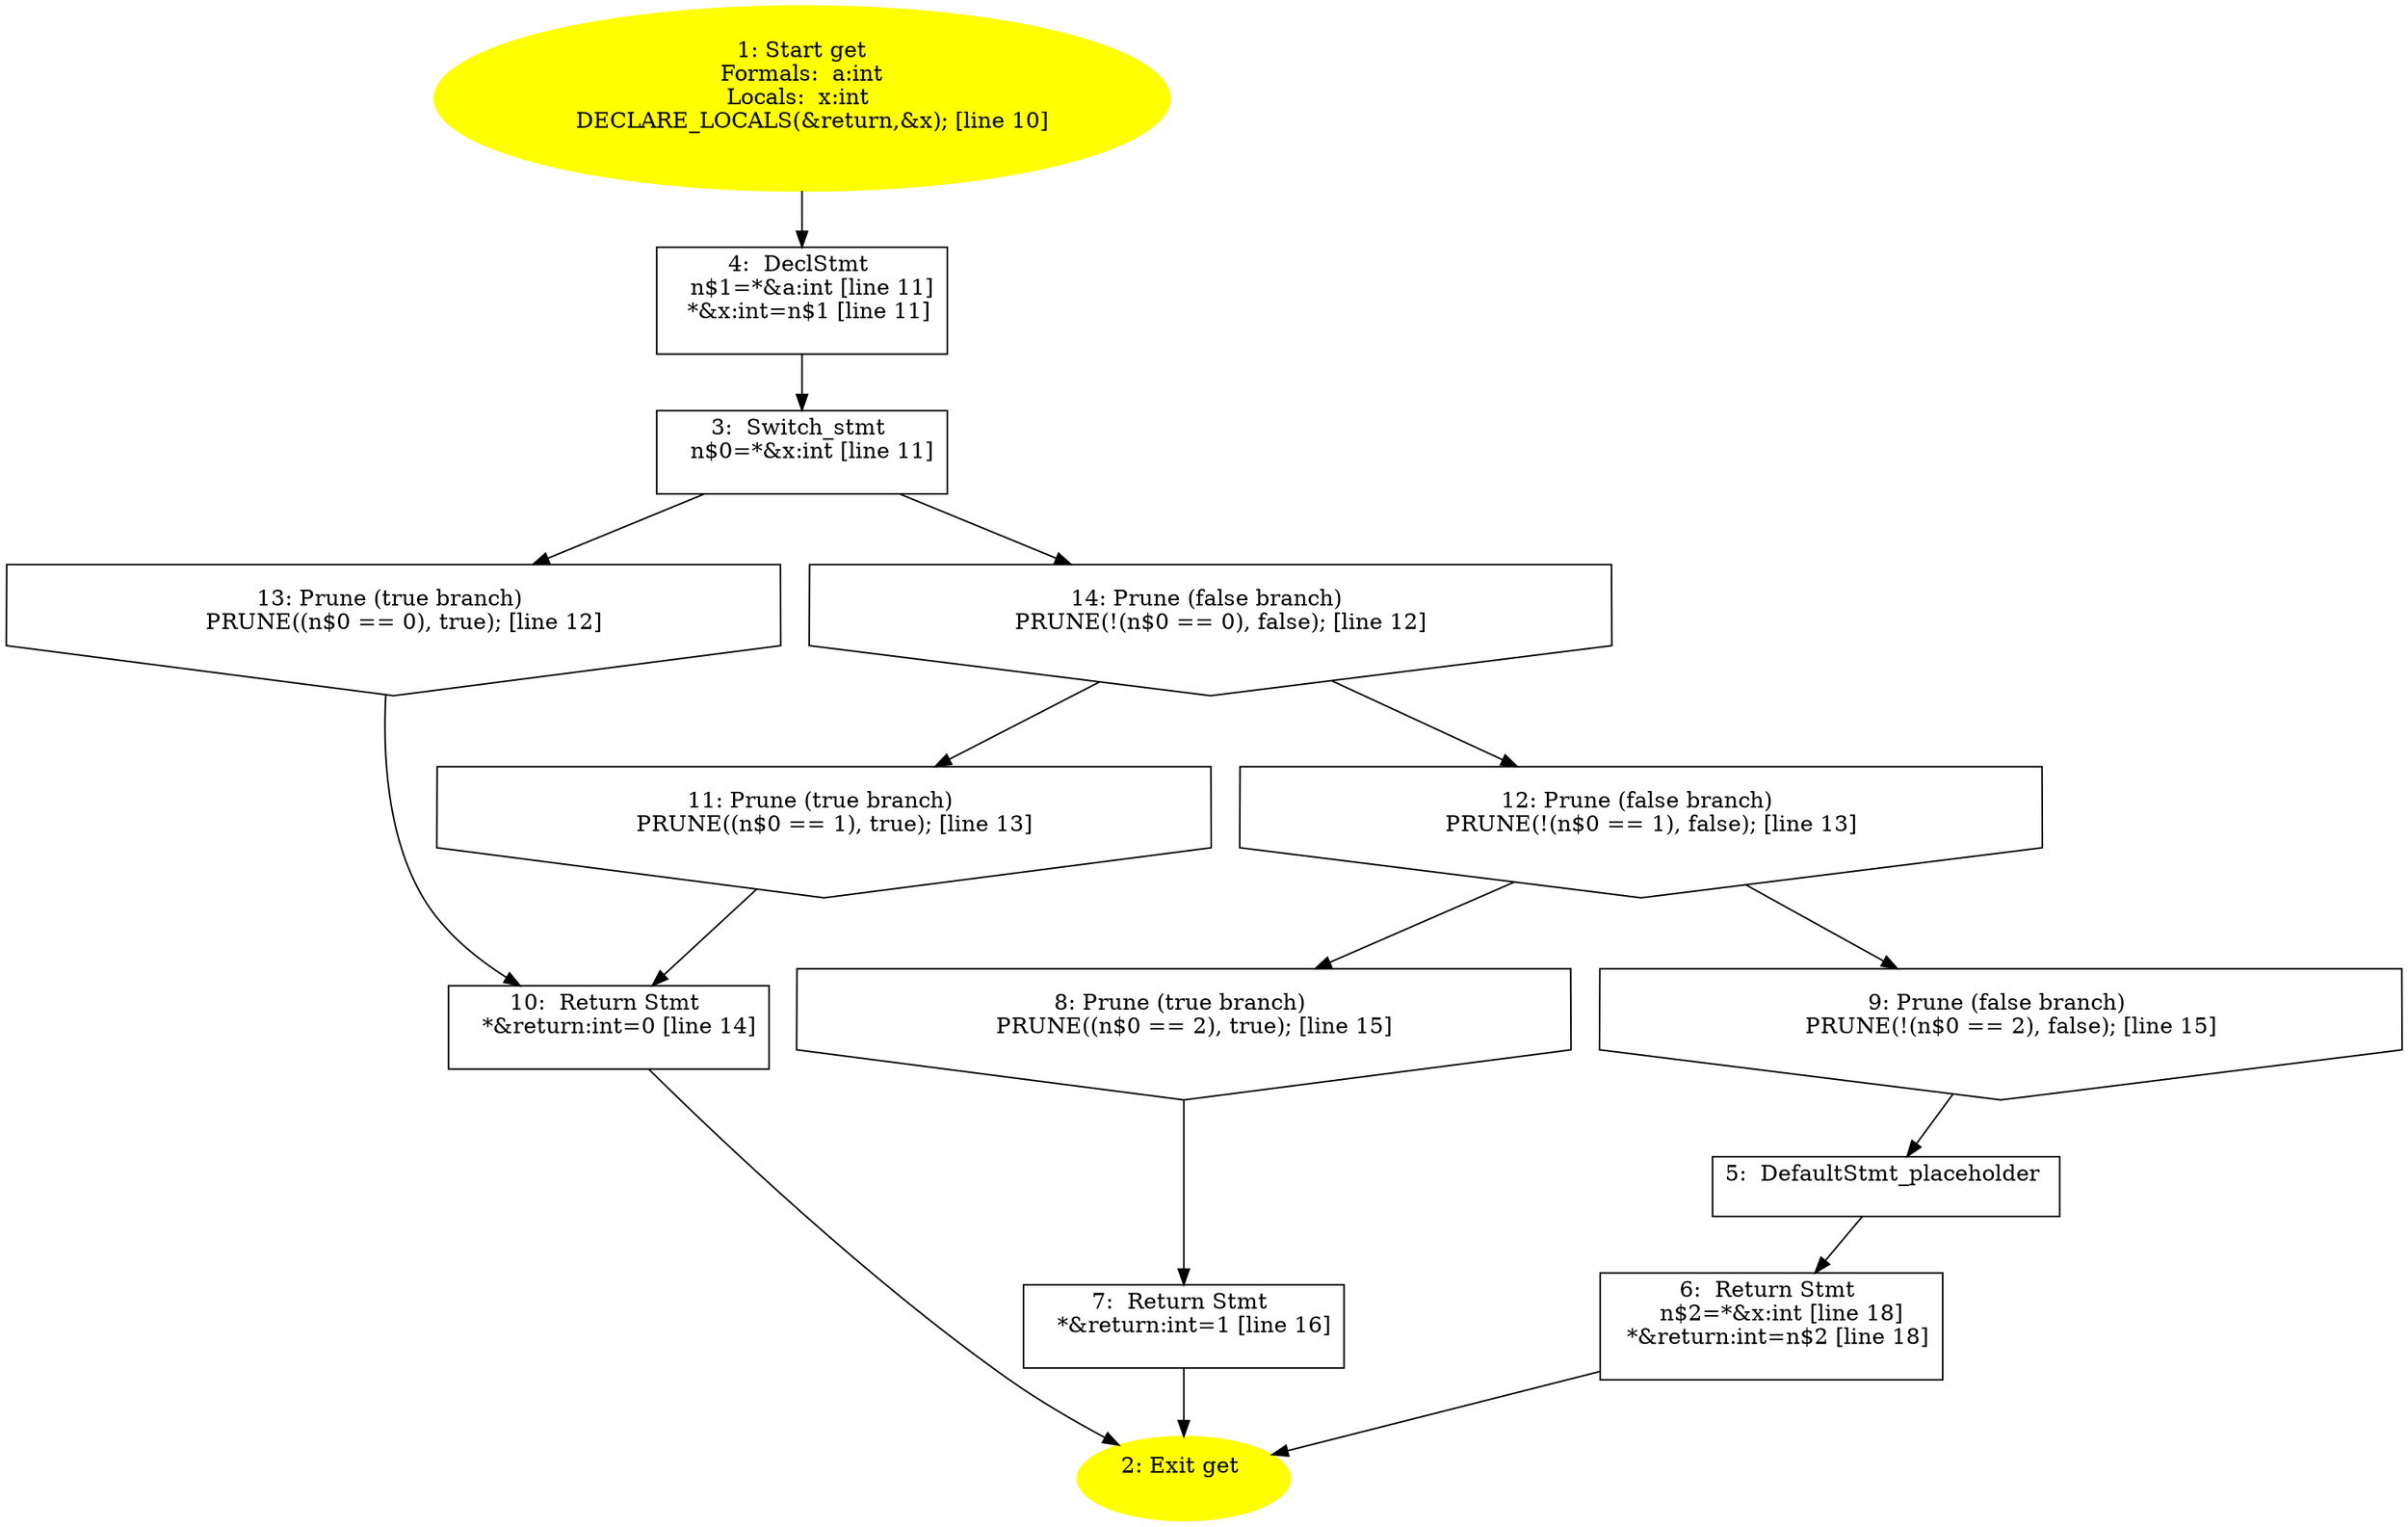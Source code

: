 /* @generated */
digraph iCFG {
"get#10177141129833125794.403aae26476e3a02c544075e122228e0_1" [label="1: Start get\nFormals:  a:int\nLocals:  x:int \n   DECLARE_LOCALS(&return,&x); [line 10]\n " color=yellow style=filled]
	

	 "get#10177141129833125794.403aae26476e3a02c544075e122228e0_1" -> "get#10177141129833125794.403aae26476e3a02c544075e122228e0_4" ;
"get#10177141129833125794.403aae26476e3a02c544075e122228e0_2" [label="2: Exit get \n  " color=yellow style=filled]
	

"get#10177141129833125794.403aae26476e3a02c544075e122228e0_3" [label="3:  Switch_stmt \n   n$0=*&x:int [line 11]\n " shape="box"]
	

	 "get#10177141129833125794.403aae26476e3a02c544075e122228e0_3" -> "get#10177141129833125794.403aae26476e3a02c544075e122228e0_13" ;
	 "get#10177141129833125794.403aae26476e3a02c544075e122228e0_3" -> "get#10177141129833125794.403aae26476e3a02c544075e122228e0_14" ;
"get#10177141129833125794.403aae26476e3a02c544075e122228e0_4" [label="4:  DeclStmt \n   n$1=*&a:int [line 11]\n  *&x:int=n$1 [line 11]\n " shape="box"]
	

	 "get#10177141129833125794.403aae26476e3a02c544075e122228e0_4" -> "get#10177141129833125794.403aae26476e3a02c544075e122228e0_3" ;
"get#10177141129833125794.403aae26476e3a02c544075e122228e0_5" [label="5:  DefaultStmt_placeholder \n  " shape="box"]
	

	 "get#10177141129833125794.403aae26476e3a02c544075e122228e0_5" -> "get#10177141129833125794.403aae26476e3a02c544075e122228e0_6" ;
"get#10177141129833125794.403aae26476e3a02c544075e122228e0_6" [label="6:  Return Stmt \n   n$2=*&x:int [line 18]\n  *&return:int=n$2 [line 18]\n " shape="box"]
	

	 "get#10177141129833125794.403aae26476e3a02c544075e122228e0_6" -> "get#10177141129833125794.403aae26476e3a02c544075e122228e0_2" ;
"get#10177141129833125794.403aae26476e3a02c544075e122228e0_7" [label="7:  Return Stmt \n   *&return:int=1 [line 16]\n " shape="box"]
	

	 "get#10177141129833125794.403aae26476e3a02c544075e122228e0_7" -> "get#10177141129833125794.403aae26476e3a02c544075e122228e0_2" ;
"get#10177141129833125794.403aae26476e3a02c544075e122228e0_8" [label="8: Prune (true branch) \n   PRUNE((n$0 == 2), true); [line 15]\n " shape="invhouse"]
	

	 "get#10177141129833125794.403aae26476e3a02c544075e122228e0_8" -> "get#10177141129833125794.403aae26476e3a02c544075e122228e0_7" ;
"get#10177141129833125794.403aae26476e3a02c544075e122228e0_9" [label="9: Prune (false branch) \n   PRUNE(!(n$0 == 2), false); [line 15]\n " shape="invhouse"]
	

	 "get#10177141129833125794.403aae26476e3a02c544075e122228e0_9" -> "get#10177141129833125794.403aae26476e3a02c544075e122228e0_5" ;
"get#10177141129833125794.403aae26476e3a02c544075e122228e0_10" [label="10:  Return Stmt \n   *&return:int=0 [line 14]\n " shape="box"]
	

	 "get#10177141129833125794.403aae26476e3a02c544075e122228e0_10" -> "get#10177141129833125794.403aae26476e3a02c544075e122228e0_2" ;
"get#10177141129833125794.403aae26476e3a02c544075e122228e0_11" [label="11: Prune (true branch) \n   PRUNE((n$0 == 1), true); [line 13]\n " shape="invhouse"]
	

	 "get#10177141129833125794.403aae26476e3a02c544075e122228e0_11" -> "get#10177141129833125794.403aae26476e3a02c544075e122228e0_10" ;
"get#10177141129833125794.403aae26476e3a02c544075e122228e0_12" [label="12: Prune (false branch) \n   PRUNE(!(n$0 == 1), false); [line 13]\n " shape="invhouse"]
	

	 "get#10177141129833125794.403aae26476e3a02c544075e122228e0_12" -> "get#10177141129833125794.403aae26476e3a02c544075e122228e0_8" ;
	 "get#10177141129833125794.403aae26476e3a02c544075e122228e0_12" -> "get#10177141129833125794.403aae26476e3a02c544075e122228e0_9" ;
"get#10177141129833125794.403aae26476e3a02c544075e122228e0_13" [label="13: Prune (true branch) \n   PRUNE((n$0 == 0), true); [line 12]\n " shape="invhouse"]
	

	 "get#10177141129833125794.403aae26476e3a02c544075e122228e0_13" -> "get#10177141129833125794.403aae26476e3a02c544075e122228e0_10" ;
"get#10177141129833125794.403aae26476e3a02c544075e122228e0_14" [label="14: Prune (false branch) \n   PRUNE(!(n$0 == 0), false); [line 12]\n " shape="invhouse"]
	

	 "get#10177141129833125794.403aae26476e3a02c544075e122228e0_14" -> "get#10177141129833125794.403aae26476e3a02c544075e122228e0_11" ;
	 "get#10177141129833125794.403aae26476e3a02c544075e122228e0_14" -> "get#10177141129833125794.403aae26476e3a02c544075e122228e0_12" ;
}

